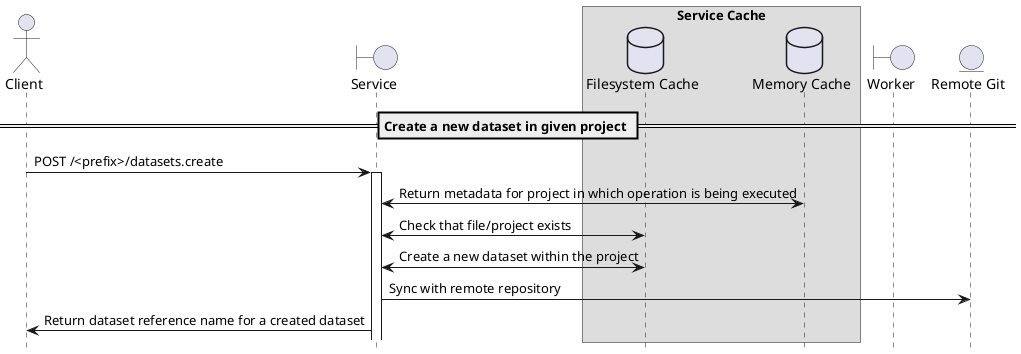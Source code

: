     @startuml
    hide footbox
    skinparam shadowing false

    actor Client
    boundary Service
    box "Service Cache"
        database "Filesystem Cache" as Filesystem
        database "Memory Cache" as Cache
    end box
    boundary Worker
    entity "Remote Git" as Git

    == Create a new dataset in given project ==
    Client->Service: POST /<prefix>/datasets.create
    activate Service
    Service<->Cache: Return metadata for project in which operation is being executed
    Service<->Filesystem: Check that file/project exists
    Service<->Filesystem: Create a new dataset within the project
    Service->Git: Sync with remote repository
    Service->Client: Return dataset reference name for a created dataset

    @enduml
